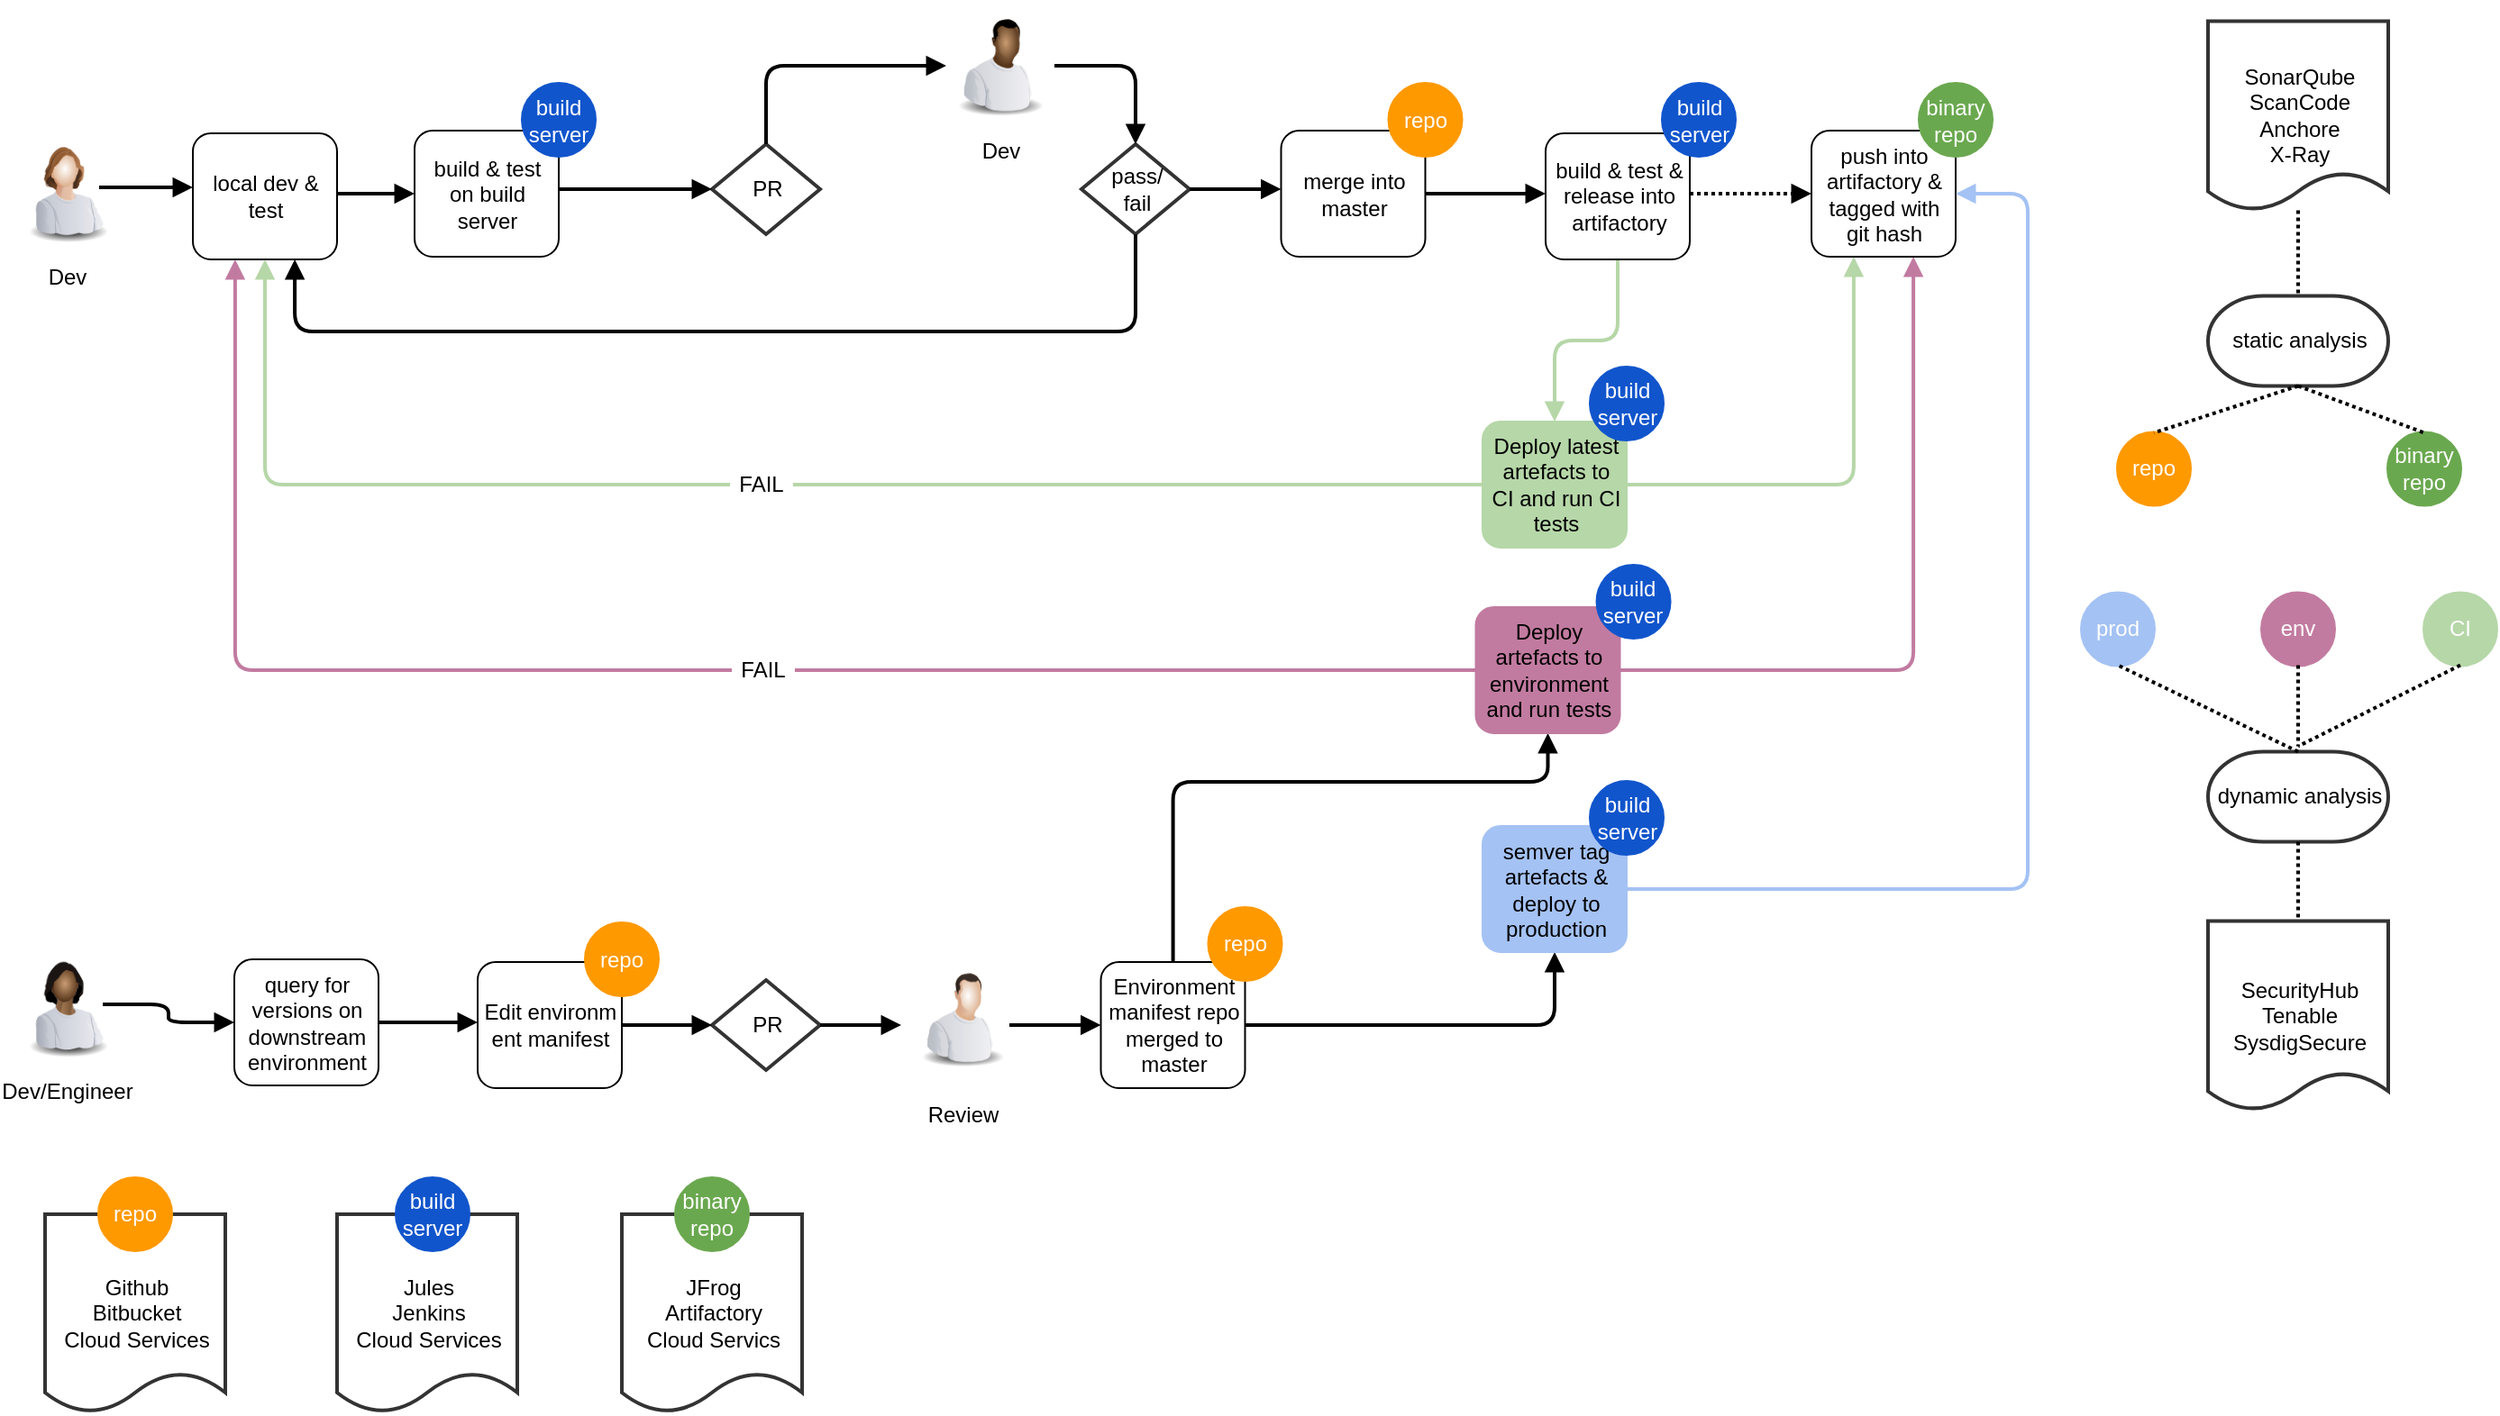 <mxfile version="20.8.23" type="github"><diagram id="XXB_yrsVPrWTaqCzHYOn" name="Page-1"><mxGraphModel dx="1141" dy="627" grid="1" gridSize="10" guides="1" tooltips="1" connect="1" arrows="1" fold="1" page="1" pageScale="1" pageWidth="827" pageHeight="1169" background="#FFFFFF" math="0" shadow="0"><root><mxCell id="0"/><mxCell id="2" value="Layer 0" parent="0"/><mxCell id="3" value="&lt;div style=&quot;width: 93.0px;height:auto;word-break: break-word;&quot;&gt;&lt;div align=&quot;center&quot;&gt;Jules&lt;/div&gt;&lt;div align=&quot;center&quot;&gt;&lt;span style=&quot;font-family:Arial;text-decoration:none;font-size:12px; line-height: 0;&quot;&gt;&lt;span style=&quot;text-decoration:none; line-height: normal;&quot;&gt;Jenkins&lt;/span&gt;&lt;/span&gt;&lt;/div&gt;&lt;div align=&quot;center&quot;&gt;&lt;span style=&quot;font-family:Arial;text-decoration:none;font-size:12px; line-height: 0;&quot;&gt;&lt;span style=&quot;text-decoration:none; line-height: normal;&quot;&gt;Cloud Services&lt;/span&gt;&lt;/span&gt;&lt;/div&gt;&lt;/div&gt;" style="shape=document;size=0.2;shadow=0;strokeWidth=2;fillColor=#FFFFFF;strokeColor=#333333;opacity=100.0;html=1;nl2Br=0;verticalAlign=middle;align=center;spacingLeft=2.0;spacingRight=0;whiteSpace=wrap;gliffyId=463;" parent="2" vertex="1"><mxGeometry x="192" y="680" width="100" height="110" as="geometry"/></mxCell><mxCell id="4" value="&lt;div style=&quot;width: 93.0px;height:auto;word-break: break-word;&quot;&gt;&lt;div align=&quot;center&quot;&gt;&lt;span style=&quot;font-family:Arial;text-decoration:none;font-size:12px; line-height: 0;&quot;&gt;&lt;span style=&quot;text-decoration:none; line-height: normal;&quot;&gt;JFrog&lt;/span&gt;&lt;/span&gt;&lt;/div&gt;&lt;div align=&quot;center&quot;&gt;&lt;font face=&quot;Arial&quot;&gt;Artifactory&lt;/font&gt;&lt;/div&gt;&lt;div align=&quot;center&quot;&gt;&lt;span style=&quot;font-family:Arial;text-decoration:none;font-size:12px; line-height: 0;&quot;&gt;&lt;span style=&quot;text-decoration:none; line-height: normal;&quot;&gt;Cloud Servics&lt;/span&gt;&lt;/span&gt;&lt;/div&gt;&lt;/div&gt;" style="shape=document;size=0.2;shadow=0;strokeWidth=2;fillColor=#FFFFFF;strokeColor=#333333;opacity=100.0;html=1;nl2Br=0;verticalAlign=middle;align=center;spacingLeft=2.0;spacingRight=0;whiteSpace=wrap;gliffyId=465;" parent="2" vertex="1"><mxGeometry x="350" y="680" width="100" height="110" as="geometry"/></mxCell><mxCell id="5" value="&lt;div style=&quot;width: 93.0px;height:auto;word-break: break-word;&quot;&gt;&lt;div align=&quot;center&quot;&gt;&lt;span style=&quot;font-family:Arial;text-decoration:none;font-size:12px; line-height: 0;&quot;&gt;&lt;span style=&quot;text-decoration:none; line-height: normal;&quot;&gt;Github&lt;/span&gt;&lt;/span&gt;&lt;/div&gt;&lt;div align=&quot;center&quot;&gt;&lt;span style=&quot;font-family:Arial;text-decoration:none;font-size:12px; line-height: 0;&quot;&gt;&lt;span style=&quot;text-decoration:none; line-height: normal;&quot;&gt;Bitbucket&lt;/span&gt;&lt;/span&gt;&lt;/div&gt;&lt;div align=&quot;center&quot;&gt;&lt;span style=&quot;font-family:Arial;text-decoration:none;font-size:12px; line-height: 0;&quot;&gt;&lt;span style=&quot;text-decoration:none; line-height: normal;&quot;&gt;Cloud Services&lt;/span&gt;&lt;/span&gt;&lt;/div&gt;&lt;/div&gt;" style="shape=document;size=0.2;shadow=0;strokeWidth=2;fillColor=#FFFFFF;strokeColor=#333333;opacity=100.0;html=1;nl2Br=0;verticalAlign=middle;align=center;spacingLeft=2.0;spacingRight=0;whiteSpace=wrap;gliffyId=461;" parent="2" vertex="1"><mxGeometry x="30" y="680" width="100" height="110" as="geometry"/></mxCell><mxCell id="6" value="&lt;div style='width: 74.333px;height:auto;word-break: break-word;'&gt;&lt;div align=&quot;center&quot;&gt;&lt;span style=&quot;font-family:Arial;text-decoration:none;font-size:12px; line-height: 0;&quot;&gt;&lt;span style=&quot;text-decoration:none; line-height: normal;&quot;&gt;local dev &amp;amp; test&lt;br /&gt;&lt;/span&gt;&lt;/span&gt;&lt;/div&gt;&lt;/div&gt;" style="shape=mxgraph.bpmn.task;rectStyle=rounded;size=10;taskMarker=abstract;points=[[0.25,0,0],[0.5,0,0],[0.75,0,0],[1,0.25,0],[1,0.5,0],[1,0.75,0],[0.75,1,0],[0.5,1,0],[0.25,1,0],[0,0.75,0],[0,0.5,0],[0,0.25,0]];shadow=0;strokeWidth=1;fillColor=#FFFFFF;strokeColor=#000000;opacity=100.0;html=1;nl2Br=0;verticalAlign=middle;align=center;spacingLeft=1.333;spacingRight=0;whiteSpace=wrap;gliffyId=54;" parent="2" vertex="1"><mxGeometry x="112" y="80" width="80" height="70" as="geometry"/></mxCell><mxCell id="7" value="&lt;div style='width: 53.0px;height:auto;word-break: break-word;'&gt;&lt;div align=&quot;center&quot;&gt;&lt;span style=&quot;font-family:Arial;text-decoration:none;font-size:12px; line-height: 0;&quot;&gt;&lt;span style=&quot;text-decoration:none; line-height: normal;&quot;&gt;PR&lt;br /&gt;&lt;/span&gt;&lt;/span&gt;&lt;/div&gt;&lt;/div&gt;" style="shape=rhombus;perimeter=rhombusPerimeter;shadow=0;strokeWidth=2;fillColor=#FFFFFF;strokeColor=#333333;opacity=100.0;html=1;nl2Br=0;verticalAlign=middle;align=center;spacingLeft=8.0;spacingRight=6;whiteSpace=wrap;gliffyId=60;" parent="2" vertex="1"><mxGeometry x="400" y="86" width="60" height="50" as="geometry"/></mxCell><mxCell id="8" value="&lt;div style='width: 53.0px;height:auto;word-break: break-word;'&gt;&lt;div align=&quot;center&quot;&gt;&lt;span style=&quot;font-family:Arial;font-size:12px; line-height: normal;&quot;&gt;pass/&lt;/span&gt;&lt;/div&gt;&lt;div align=&quot;center&quot;&gt;&lt;span style=&quot;font-family:Arial;font-size:12px; line-height: normal;&quot;&gt;fail&lt;/span&gt;&lt;/div&gt;&lt;/div&gt;" style="shape=rhombus;perimeter=rhombusPerimeter;shadow=0;strokeWidth=2;fillColor=#FFFFFF;strokeColor=#333333;opacity=100.0;html=1;nl2Br=0;verticalAlign=middle;align=center;spacingLeft=8.0;spacingRight=6;whiteSpace=wrap;gliffyId=133;" parent="2" vertex="1"><mxGeometry x="605" y="86" width="60" height="50" as="geometry"/></mxCell><mxCell id="9" style="shape=filledEdge;strokeWidth=2;strokeColor=#b6d7a8;fillColor=none;startArrow=none;startFill=0;startSize=6;endArrow=block;endFill=1;endSize=6;rounded=1;gliffyId=153;edgeStyle=orthogonalEdgeStyle;" parent="2" source="64" target="57" edge="1"><mxGeometry width="143" height="339" relative="1" as="geometry"><Array as="points"><mxPoint x="907.5" y="275"/><mxPoint x="1033.431" y="275"/><mxPoint x="1033.431" y="148.5"/></Array></mxGeometry></mxCell><mxCell id="10" style="shape=filledEdge;strokeWidth=2;strokeColor=#000000;fillColor=none;startArrow=none;startFill=0;startSize=6;endArrow=block;endFill=1;endSize=6;rounded=1;dashed=1;fixDash=1;dashPattern=2.0 2.0;gliffyId=154;edgeStyle=orthogonalEdgeStyle;" parent="2" source="82" target="57" edge="1"><mxGeometry width="96" height="6" relative="1" as="geometry"><Array as="points"><mxPoint x="942.483" y="113.5"/><mxPoint x="964.989" y="113.5"/><mxPoint x="987.494" y="113.5"/><mxPoint x="1010" y="113.5"/></Array></mxGeometry></mxCell><mxCell id="11" style="shape=filledEdge;strokeWidth=2;strokeColor=#000000;fillColor=none;startArrow=none;startFill=0;startSize=6;endArrow=block;endFill=1;endSize=6;rounded=1;gliffyId=164;edgeStyle=orthogonalEdgeStyle;" parent="2" source="7" edge="1"><mxGeometry width="237" height="16" relative="1" as="geometry"><Array as="points"><mxPoint x="430" y="86"/><mxPoint x="430" y="42.5"/><mxPoint x="530" y="42.5"/></Array><mxPoint x="530" y="42.5" as="targetPoint"/></mxGeometry></mxCell><mxCell id="12" style="shape=filledEdge;strokeWidth=2;strokeColor=#000000;fillColor=none;startArrow=none;startFill=0;startSize=6;endArrow=block;endFill=1;endSize=6;rounded=1;gliffyId=167;edgeStyle=orthogonalEdgeStyle;" parent="2" source="8" target="6" edge="1"><mxGeometry width="525" height="26" relative="1" as="geometry"><Array as="points"><mxPoint x="635" y="136"/><mxPoint x="635" y="190"/><mxPoint x="168.569" y="190"/><mxPoint x="168.569" y="150"/></Array></mxGeometry></mxCell><mxCell id="13" style="shape=filledEdge;strokeWidth=2;strokeColor=#000000;fillColor=none;startArrow=block;startFill=1;startSize=6;endArrow=none;endFill=0;endSize=6;rounded=1;gliffyId=168;edgeStyle=orthogonalEdgeStyle;" parent="2" source="8" edge="1"><mxGeometry width="21" height="108" relative="1" as="geometry"><Array as="points"><mxPoint x="635" y="86"/><mxPoint x="635" y="42.5"/><mxPoint x="590" y="42.5"/></Array><mxPoint x="590" y="42.5" as="targetPoint"/></mxGeometry></mxCell><mxCell id="14" style="shape=filledEdge;strokeWidth=2;strokeColor=#000000;fillColor=none;startArrow=none;startFill=0;startSize=6;endArrow=block;endFill=1;endSize=6;rounded=1;gliffyId=191;edgeStyle=orthogonalEdgeStyle;" parent="2" source="6" target="51" edge="1"><mxGeometry width="34" height="6" relative="1" as="geometry"><Array as="points"><mxPoint x="191.974" y="113.5"/><mxPoint x="206.316" y="113.5"/><mxPoint x="220.658" y="113.5"/><mxPoint x="235" y="113.5"/></Array></mxGeometry></mxCell><mxCell id="15" style="shape=filledEdge;strokeWidth=2;strokeColor=#000000;fillColor=none;startArrow=none;startFill=0;startSize=6;endArrow=block;endFill=1;endSize=6;rounded=1;gliffyId=192;edgeStyle=orthogonalEdgeStyle;" parent="2" source="51" target="7" edge="1"><mxGeometry width="30" height="1" relative="1" as="geometry"><Array as="points"><mxPoint x="314.963" y="111"/><mxPoint x="343.309" y="111"/><mxPoint x="371.654" y="111"/><mxPoint x="400" y="111"/></Array></mxGeometry></mxCell><mxCell id="16" style="shape=filledEdge;strokeWidth=2;strokeColor=#000000;fillColor=none;startArrow=none;startFill=0;startSize=6;endArrow=block;endFill=1;endSize=6;rounded=1;gliffyId=193;edgeStyle=orthogonalEdgeStyle;" parent="2" source="54" target="82" edge="1"><mxGeometry width="68" height="1" relative="1" as="geometry"><Array as="points"><mxPoint x="795.75" y="113.5"/><mxPoint x="818.006" y="113.5"/><mxPoint x="840.261" y="113.5"/><mxPoint x="862.517" y="113.5"/></Array></mxGeometry></mxCell><mxCell id="17" style="shape=filledEdge;strokeWidth=2;strokeColor=#b6d7a8;fillColor=none;startArrow=none;startFill=0;startSize=6;endArrow=block;endFill=1;endSize=6;rounded=1;gliffyId=195;edgeStyle=orthogonalEdgeStyle;" parent="2" source="82" target="64" edge="1"><mxGeometry width="39" height="96" relative="1" as="geometry"><Array as="points"><mxPoint x="902.5" y="150"/><mxPoint x="902.5" y="195"/><mxPoint x="867.5" y="195"/><mxPoint x="867.5" y="240"/></Array></mxGeometry></mxCell><mxCell id="18" style="shape=filledEdge;strokeWidth=2;strokeColor=#b6d7a8;fillColor=none;startArrow=none;startFill=0;startSize=6;endArrow=block;endFill=1;endSize=6;rounded=1;html=1;nl2Br=0;gliffyId=196;edgeStyle=orthogonalEdgeStyle;" parent="2" source="64" target="6" edge="1"><mxGeometry width="695" height="190" relative="1" as="geometry"><Array as="points"><mxPoint x="827.5" y="275"/><mxPoint x="152" y="275"/><mxPoint x="152" y="150"/></Array></mxGeometry></mxCell><mxCell id="19" value="&lt;div style='width: 35.688px;height:auto;word-break: break-word;'&gt;&lt;div align=&quot;center&quot;&gt;&lt;span style=&quot;font-family:Arial;font-size:12px; line-height: normal;&quot;&gt;FAIL&lt;/span&gt;&lt;/div&gt;&lt;/div&gt;" style="text;html=1;nl2Br=0;labelBackgroundColor=#FFFFFF;html=1;nl2Br=0;verticalAlign=middle;align=center;spacingLeft=0.0;spacingRight=0;gliffyId=197;" parent="18" vertex="1"><mxGeometry relative="1" as="geometry"><mxPoint as="offset"/></mxGeometry></mxCell><mxCell id="20" style="shape=filledEdge;strokeWidth=2;strokeColor=#c27ba0;fillColor=none;startArrow=none;startFill=0;startSize=6;endArrow=block;endFill=1;endSize=6;rounded=1;html=1;nl2Br=0;gliffyId=202;edgeStyle=orthogonalEdgeStyle;" parent="2" source="67" target="6" edge="1"><mxGeometry width="580" height="495" relative="1" as="geometry"><Array as="points"><mxPoint x="823.75" y="378"/><mxPoint x="135.431" y="378"/><mxPoint x="135.431" y="150"/></Array></mxGeometry></mxCell><mxCell id="21" value="&lt;div style='width: 35.688px;height:auto;word-break: break-word;'&gt;&lt;div align=&quot;center&quot;&gt;&lt;span style=&quot;font-family:Arial;font-size:12px; line-height: 0;&quot;&gt;&lt;span style=&quot; line-height: normal;&quot;&gt;FAIL&lt;/span&gt;&lt;/span&gt;&lt;/div&gt;&lt;/div&gt;" style="text;html=1;nl2Br=0;labelBackgroundColor=#FFFFFF;html=1;nl2Br=0;verticalAlign=middle;align=center;spacingLeft=0.0;spacingRight=0;gliffyId=435;" parent="20" vertex="1"><mxGeometry x="-0.136" relative="1" as="geometry"><mxPoint as="offset"/></mxGeometry></mxCell><mxCell id="22" style="shape=filledEdge;strokeWidth=2;strokeColor=#c27ba0;fillColor=none;startArrow=none;startFill=0;startSize=6;endArrow=block;endFill=1;endSize=6;rounded=1;gliffyId=186;edgeStyle=orthogonalEdgeStyle;" parent="2" source="67" target="57" edge="1"><mxGeometry width="169" height="673" relative="1" as="geometry"><Array as="points"><mxPoint x="903.75" y="378"/><mxPoint x="1066.569" y="378"/><mxPoint x="1066.569" y="148.5"/></Array></mxGeometry></mxCell><mxCell id="23" style="shape=filledEdge;strokeWidth=2;strokeColor=#000000;fillColor=none;startArrow=none;startFill=0;startSize=6;endArrow=block;endFill=1;endSize=6;rounded=1;gliffyId=274;edgeStyle=orthogonalEdgeStyle;" parent="2" source="37" target="67" edge="1"><mxGeometry width="123" height="117" relative="1" as="geometry"><Array as="points"><mxPoint x="655.75" y="540"/><mxPoint x="655.75" y="440"/><mxPoint x="863.75" y="440"/><mxPoint x="863.75" y="413"/></Array></mxGeometry></mxCell><mxCell id="24" style="shape=filledEdge;strokeWidth=2;strokeColor=#000000;fillColor=none;startArrow=none;startFill=0;startSize=6;endArrow=block;endFill=1;endSize=6;rounded=1;gliffyId=336;edgeStyle=orthogonalEdgeStyle;" parent="2" target="6" edge="1"><mxGeometry width="38" height="13" relative="1" as="geometry"><Array as="points"><mxPoint x="60" y="110"/><mxPoint x="77.413" y="110"/><mxPoint x="94.827" y="110"/><mxPoint x="112.24" y="110"/></Array><mxPoint x="60" y="110" as="sourcePoint"/></mxGeometry></mxCell><mxCell id="25" style="shape=filledEdge;strokeWidth=2;strokeColor=#000000;fillColor=none;startArrow=none;startFill=0;startSize=6;endArrow=block;endFill=1;endSize=6;rounded=1;gliffyId=358;edgeStyle=orthogonalEdgeStyle;" parent="2" source="8" target="54" edge="1"><mxGeometry width="68" height="1" relative="1" as="geometry"><Array as="points"><mxPoint x="665" y="111"/><mxPoint x="681.937" y="111"/><mxPoint x="698.874" y="111"/><mxPoint x="715.812" y="111"/></Array></mxGeometry></mxCell><mxCell id="26" value="&lt;div style='width: 35.222px;height:auto;word-break: break-word;'&gt;&lt;div align=&quot;center&quot;&gt;&lt;span style=&quot;font-family:Arial;color:#ffffff;text-decoration:none;font-size:12px; line-height: 0;&quot;&gt;&lt;span style=&quot;text-decoration:none; line-height: normal;&quot;&gt;prod&lt;/span&gt;&lt;/span&gt;&lt;/div&gt;&lt;/div&gt;" style="shape=ellipse;perimeter=ellipsePerimeter;shadow=0;strokeWidth=2;fillColor=#a4c2f4;strokeColor=#a4c2f4;opacity=100.0;html=1;nl2Br=0;verticalAlign=middle;align=center;spacingLeft=0.889;spacingRight=0;whiteSpace=wrap;gliffyId=363;" parent="2" vertex="1"><mxGeometry x="1160" y="335.25" width="40" height="40" as="geometry"/></mxCell><mxCell id="27" value="&lt;div style='width: 35.222px;height:auto;word-break: break-word;'&gt;&lt;div align=&quot;center&quot;&gt;&lt;span style=&quot;font-family:Arial;color:#ffffff;text-decoration:none;font-size:12px; line-height: 0;&quot;&gt;&lt;span style=&quot;text-decoration:none; line-height: normal;&quot;&gt;env&lt;/span&gt;&lt;/span&gt;&lt;/div&gt;&lt;/div&gt;" style="shape=ellipse;perimeter=ellipsePerimeter;shadow=0;strokeWidth=2;fillColor=#c27ba0;strokeColor=#c27ba0;opacity=100.0;html=1;nl2Br=0;verticalAlign=middle;align=center;spacingLeft=0.889;spacingRight=0;whiteSpace=wrap;gliffyId=384;" parent="2" vertex="1"><mxGeometry x="1260" y="335.25" width="40" height="40" as="geometry"/></mxCell><mxCell id="28" value="&lt;div style='width: 35.222px;height:auto;word-break: break-word;'&gt;&lt;div align=&quot;center&quot;&gt;&lt;span style=&quot;font-family:Arial;color:#ffffff;text-decoration:none;font-size:12px; line-height: 0;&quot;&gt;&lt;span style=&quot;text-decoration:none; line-height: normal;&quot;&gt;build&lt;/span&gt;&lt;/span&gt;&lt;/div&gt; &lt;div align=&quot;center&quot;&gt;&lt;span style=&quot;font-family:Arial;color:#ffffff;text-decoration:none;font-size:12px; line-height: 0;&quot;&gt;&lt;span style=&quot;text-decoration:none; line-height: normal;&quot;&gt;server&lt;/span&gt;&lt;/span&gt;&lt;/div&gt;&lt;/div&gt;" style="shape=ellipse;perimeter=ellipsePerimeter;shadow=0;strokeWidth=2;fillColor=#1155cc;strokeColor=#1155cc;opacity=100.0;html=1;nl2Br=0;verticalAlign=middle;align=center;spacingLeft=0.889;spacingRight=0;whiteSpace=wrap;gliffyId=458;" parent="2" vertex="1"><mxGeometry x="225" y="660" width="40" height="40" as="geometry"/></mxCell><mxCell id="29" value="&lt;div style='width: 35.222px;height:auto;word-break: break-word;'&gt;&lt;div align=&quot;center&quot;&gt;&lt;span style=&quot;font-family:Arial;color:rgb(255, 255, 255);font-size:12px; line-height: normal;&quot;&gt;repo&lt;span style=&quot;text-decoration:none; line-height: normal;&quot;&gt;&lt;br /&gt;&lt;/span&gt;&lt;/span&gt;&lt;/div&gt;&lt;/div&gt;" style="shape=ellipse;perimeter=ellipsePerimeter;shadow=0;strokeWidth=2;fillColor=#ff9900;strokeColor=#ff9900;opacity=100.0;html=1;nl2Br=0;verticalAlign=middle;align=center;spacingLeft=0.889;spacingRight=0;whiteSpace=wrap;gliffyId=402;" parent="2" vertex="1"><mxGeometry x="1180" y="246.25" width="40" height="40" as="geometry"/></mxCell><mxCell id="30" value="&lt;div style='width: 35.222px;height:auto;word-break: break-word;'&gt;&lt;div align=&quot;center&quot;&gt;&lt;span style=&quot;font-family:Arial;color:rgb(255, 255, 255);font-size:12px; line-height: normal;&quot;&gt;repo&lt;span style=&quot;text-decoration:none; line-height: normal;&quot;&gt;&lt;br /&gt;&lt;/span&gt;&lt;/span&gt;&lt;/div&gt;&lt;/div&gt;" style="shape=ellipse;perimeter=ellipsePerimeter;shadow=0;strokeWidth=2;fillColor=#ff9900;strokeColor=#ff9900;opacity=100.0;html=1;nl2Br=0;verticalAlign=middle;align=center;spacingLeft=0.889;spacingRight=0;whiteSpace=wrap;gliffyId=454;" parent="2" vertex="1"><mxGeometry x="60" y="660" width="40" height="40" as="geometry"/></mxCell><mxCell id="31" value="&lt;div style='width: 35.222px;height:auto;word-break: break-word;'&gt;&lt;div align=&quot;center&quot;&gt;&lt;span style=&quot;font-family:Arial;color:#ffffff;font-size:12px; line-height: 0;&quot;&gt;&lt;span style=&quot;text-decoration:none; line-height: normal;&quot;&gt;binary&lt;/span&gt;&lt;/span&gt;&lt;/div&gt;&lt;div align=&quot;center&quot;&gt;&lt;span style=&quot;font-family:Arial;color:#ffffff;font-size:12px; line-height: 0;&quot;&gt;&lt;span style=&quot;text-decoration:none; line-height: normal;&quot;&gt;repo&lt;/span&gt;&lt;/span&gt;&lt;/div&gt;&lt;/div&gt;" style="shape=ellipse;perimeter=ellipsePerimeter;shadow=0;strokeWidth=2;fillColor=#6aa84f;strokeColor=#6aa84f;opacity=100.0;html=1;nl2Br=0;verticalAlign=middle;align=center;spacingLeft=0.889;spacingRight=0;whiteSpace=wrap;gliffyId=367;" parent="2" vertex="1"><mxGeometry x="1330" y="246.25" width="40" height="40" as="geometry"/></mxCell><mxCell id="32" value="&lt;div style='width: 35.222px;height:auto;word-break: break-word;'&gt;&lt;div align=&quot;center&quot;&gt;&lt;span style=&quot;font-family:Arial;color:#ffffff;font-size:12px; line-height: 0;&quot;&gt;&lt;span style=&quot;text-decoration:none; line-height: normal;&quot;&gt;binary&lt;/span&gt;&lt;/span&gt;&lt;/div&gt;&lt;div align=&quot;center&quot;&gt;&lt;span style=&quot;font-family:Arial;color:#ffffff;font-size:12px; line-height: 0;&quot;&gt;&lt;span style=&quot;text-decoration:none; line-height: normal;&quot;&gt;repo&lt;/span&gt;&lt;/span&gt;&lt;/div&gt;&lt;/div&gt;" style="shape=ellipse;perimeter=ellipsePerimeter;shadow=0;strokeWidth=2;fillColor=#6aa84f;strokeColor=#6aa84f;opacity=100.0;html=1;nl2Br=0;verticalAlign=middle;align=center;spacingLeft=0.889;spacingRight=0;whiteSpace=wrap;gliffyId=456;" parent="2" vertex="1"><mxGeometry x="380" y="660" width="40" height="40" as="geometry"/></mxCell><mxCell id="33" value="&lt;div style='width: 35.222px;height:auto;word-break: break-word;'&gt;&lt;div align=&quot;center&quot;&gt;&lt;span style=&quot;font-family:Arial;color:#ffffff;font-size:12px; line-height: 0;&quot;&gt;&lt;span style=&quot;text-decoration:none; line-height: normal;&quot;&gt;CI&lt;/span&gt;&lt;/span&gt;&lt;/div&gt;&lt;/div&gt;" style="shape=ellipse;perimeter=ellipsePerimeter;shadow=0;strokeWidth=2;fillColor=#b6d7a8;strokeColor=#b6d7a8;opacity=100.0;html=1;nl2Br=0;verticalAlign=middle;align=center;spacingLeft=0.889;spacingRight=0;whiteSpace=wrap;gliffyId=398;" parent="2" vertex="1"><mxGeometry x="1350" y="335.25" width="40" height="40" as="geometry"/></mxCell><mxCell id="50" style="group;gliffyId=408;" parent="2" vertex="1"><mxGeometry x="235" y="52.5" width="100" height="96" as="geometry"/></mxCell><mxCell id="51" value="&lt;div style='width: 74.333px;height:auto;word-break: break-word;'&gt;&lt;div align=&quot;center&quot;&gt;&lt;span style=&quot;font-family:Arial;text-decoration:none;font-size:12px; line-height: 0;&quot;&gt;&lt;span style=&quot;text-decoration:none; line-height: normal;&quot;&gt;build &amp;amp; test on build server&lt;br /&gt;&lt;/span&gt;&lt;/span&gt;&lt;/div&gt;&lt;/div&gt;" style="shape=mxgraph.bpmn.task;rectStyle=rounded;size=10;taskMarker=abstract;points=[[0.25,0,0],[0.5,0,0],[0.75,0,0],[1,0.25,0],[1,0.5,0],[1,0.75,0],[0.75,1,0],[0.5,1,0],[0.25,1,0],[0,0.75,0],[0,0.5,0],[0,0.25,0]];shadow=0;strokeWidth=1;fillColor=#FFFFFF;strokeColor=#000000;opacity=100.0;html=1;nl2Br=0;verticalAlign=middle;align=center;spacingLeft=1.333;spacingRight=0;whiteSpace=wrap;gliffyId=126;" parent="50" vertex="1"><mxGeometry y="26" width="80" height="70" as="geometry"/></mxCell><mxCell id="52" value="&lt;div style='width: 35.222px;height:auto;word-break: break-word;'&gt;&lt;div align=&quot;center&quot;&gt;&lt;span style=&quot;font-family:Arial;color:#ffffff;text-decoration:none;font-size:12px; line-height: 0;&quot;&gt;&lt;span style=&quot;text-decoration:none; line-height: normal;&quot;&gt;build&lt;/span&gt;&lt;/span&gt;&lt;/div&gt; &lt;div align=&quot;center&quot;&gt;&lt;span style=&quot;font-family:Arial;color:#ffffff;text-decoration:none;font-size:12px; line-height: 0;&quot;&gt;&lt;span style=&quot;text-decoration:none; line-height: normal;&quot;&gt;server&lt;/span&gt;&lt;/span&gt;&lt;/div&gt;&lt;/div&gt;" style="shape=ellipse;perimeter=ellipsePerimeter;shadow=0;strokeWidth=2;fillColor=#1155cc;strokeColor=#1155cc;opacity=100.0;html=1;nl2Br=0;verticalAlign=middle;align=center;spacingLeft=0.889;spacingRight=0;whiteSpace=wrap;gliffyId=382;" parent="50" vertex="1"><mxGeometry x="60" width="40" height="40" as="geometry"/></mxCell><mxCell id="53" style="group;gliffyId=409;" parent="2" vertex="1"><mxGeometry x="715.75" y="52.5" width="100" height="96" as="geometry"/></mxCell><mxCell id="54" value="&lt;div style='width: 74.333px;height:auto;word-break: break-word;'&gt;&lt;div align=&quot;center&quot;&gt;&lt;span style=&quot;font-family:Arial;text-decoration:none;font-size:12px; line-height: 0;&quot;&gt;&lt;span style=&quot;text-decoration:none; line-height: normal;&quot;&gt;merge into master&lt;br /&gt;&lt;/span&gt;&lt;/span&gt;&lt;/div&gt;&lt;/div&gt;" style="shape=mxgraph.bpmn.task;rectStyle=rounded;size=10;taskMarker=abstract;points=[[0.25,0,0],[0.5,0,0],[0.75,0,0],[1,0.25,0],[1,0.5,0],[1,0.75,0],[0.75,1,0],[0.5,1,0],[0.25,1,0],[0,0.75,0],[0,0.5,0],[0,0.25,0]];shadow=0;strokeWidth=1;fillColor=#FFFFFF;strokeColor=#000000;opacity=100.0;html=1;nl2Br=0;verticalAlign=middle;align=center;spacingLeft=1.333;spacingRight=0;whiteSpace=wrap;gliffyId=66;" parent="53" vertex="1"><mxGeometry y="26" width="80" height="70" as="geometry"/></mxCell><mxCell id="55" value="&lt;div style='width: 35.222px;height:auto;word-break: break-word;'&gt;&lt;div align=&quot;center&quot;&gt;&lt;span style=&quot;font-family:Arial;color:rgb(255, 255, 255);font-size:12px; line-height: normal;&quot;&gt;repo&lt;span style=&quot;text-decoration:none; line-height: normal;&quot;&gt;&lt;br /&gt;&lt;/span&gt;&lt;/span&gt;&lt;/div&gt;&lt;/div&gt;" style="shape=ellipse;perimeter=ellipsePerimeter;shadow=0;strokeWidth=2;fillColor=#ff9900;strokeColor=#ff9900;opacity=100.0;html=1;nl2Br=0;verticalAlign=middle;align=center;spacingLeft=0.889;spacingRight=0;whiteSpace=wrap;gliffyId=365;" parent="53" vertex="1"><mxGeometry x="60" width="40" height="40" as="geometry"/></mxCell><mxCell id="56" style="group;gliffyId=411;" parent="2" vertex="1"><mxGeometry x="1010" y="52.5" width="100" height="96" as="geometry"/></mxCell><mxCell id="57" value="&lt;div style='width: 74.333px;height:auto;word-break: break-word;'&gt;&lt;div align=&quot;center&quot;&gt;&lt;span style=&quot;font-family:Arial;text-decoration:none;font-size:12px; line-height: 0;&quot;&gt;&lt;span style=&quot;text-decoration:none; line-height: normal;&quot;&gt;push into artifactory &amp;amp; tagged with git hash&lt;br /&gt;&lt;/span&gt;&lt;/span&gt;&lt;/div&gt;&lt;/div&gt;" style="shape=mxgraph.bpmn.task;rectStyle=rounded;size=10;taskMarker=abstract;points=[[0.25,0,0],[0.5,0,0],[0.75,0,0],[1,0.25,0],[1,0.5,0],[1,0.75,0],[0.75,1,0],[0.5,1,0],[0.25,1,0],[0,0.75,0],[0,0.5,0],[0,0.25,0]];shadow=0;strokeWidth=1;fillColor=#FFFFFF;strokeColor=#000000;opacity=100.0;html=1;nl2Br=0;verticalAlign=middle;align=center;spacingLeft=1.333;spacingRight=0;whiteSpace=wrap;gliffyId=78;" parent="56" vertex="1"><mxGeometry y="26" width="80" height="70" as="geometry"/></mxCell><mxCell id="58" value="&lt;div style='width: 35.222px;height:auto;word-break: break-word;'&gt;&lt;div align=&quot;center&quot;&gt;&lt;span style=&quot;font-family:Arial;color:#ffffff;font-size:12px; line-height: 0;&quot;&gt;&lt;span style=&quot;text-decoration:none; line-height: normal;&quot;&gt;binary&lt;/span&gt;&lt;/span&gt;&lt;/div&gt;&lt;div align=&quot;center&quot;&gt;&lt;span style=&quot;font-family:Arial;color:#ffffff;font-size:12px; line-height: 0;&quot;&gt;&lt;span style=&quot;text-decoration:none; line-height: normal;&quot;&gt;repo&lt;/span&gt;&lt;/span&gt;&lt;/div&gt;&lt;/div&gt;" style="shape=ellipse;perimeter=ellipsePerimeter;shadow=0;strokeWidth=2;fillColor=#6aa84f;strokeColor=#6aa84f;opacity=100.0;html=1;nl2Br=0;verticalAlign=middle;align=center;spacingLeft=0.889;spacingRight=0;whiteSpace=wrap;gliffyId=396;" parent="56" vertex="1"><mxGeometry x="60" width="40" height="40" as="geometry"/></mxCell><mxCell id="59" value="&lt;div style='width: 93.0px;height:auto;word-break: break-word;'&gt;&lt;div align=&quot;center&quot;&gt;&lt;span style=&quot;font-family:Arial;text-decoration:none;font-size:12px; line-height: 0;&quot;&gt;&lt;span style=&quot;text-decoration:none; line-height: normal;&quot;&gt;static analysis&lt;/span&gt;&lt;/span&gt;&lt;/div&gt;&lt;/div&gt;" style="shape=mxgraph.flowchart.terminator;shadow=0;strokeWidth=2;fillColor=#FFFFFF;strokeColor=#333333;opacity=100.0;html=1;nl2Br=0;verticalAlign=middle;align=center;spacingLeft=2.0;spacingRight=0;whiteSpace=wrap;gliffyId=414;" parent="2" vertex="1"><mxGeometry x="1230" y="170.25" width="100" height="50" as="geometry"/></mxCell><mxCell id="60" value="&lt;div style='width: 93.0px;height:auto;word-break: break-word;'&gt;&lt;div align=&quot;center&quot;&gt;&lt;span style=&quot;font-family:Arial;text-decoration:none;font-size:12px; line-height: 0;&quot;&gt;&lt;span style=&quot;text-decoration:none; line-height: normal;&quot;&gt;dynamic analysis&lt;/span&gt;&lt;/span&gt;&lt;/div&gt;&lt;/div&gt;" style="shape=mxgraph.flowchart.terminator;shadow=0;strokeWidth=2;fillColor=#FFFFFF;strokeColor=#333333;opacity=100.0;html=1;nl2Br=0;verticalAlign=middle;align=center;spacingLeft=2.0;spacingRight=0;whiteSpace=wrap;gliffyId=416;" parent="2" vertex="1"><mxGeometry x="1230" y="423.25" width="100" height="50" as="geometry"/></mxCell><mxCell id="61" value="&lt;div style='width: 93.0px;height:auto;word-break: break-word;'&gt;&lt;div align=&quot;center&quot;&gt;&lt;span style=&quot;font-family:Arial;text-decoration:none;font-size:12px; line-height: 0;&quot;&gt;&lt;span style=&quot;text-decoration:none; line-height: normal;&quot;&gt;SonarQube&lt;/span&gt;&lt;/span&gt;&lt;/div&gt;&lt;div align=&quot;center&quot;&gt;&lt;span style=&quot;font-family:Arial;text-decoration:none;font-size:12px; line-height: 0;&quot;&gt;&lt;span style=&quot;text-decoration:none; line-height: normal;&quot;&gt;ScanCode&lt;/span&gt;&lt;/span&gt;&lt;/div&gt;&lt;div align=&quot;center&quot;&gt;&lt;span style=&quot;font-family:Arial;text-decoration:none;font-size:12px; line-height: 0;&quot;&gt;&lt;span style=&quot;text-decoration:none; line-height: normal;&quot;&gt;Anchore&lt;/span&gt;&lt;/span&gt;&lt;/div&gt;&lt;div align=&quot;center&quot;&gt;&lt;span style=&quot;font-family:Arial;text-decoration:none;font-size:12px; line-height: 0;&quot;&gt;&lt;span style=&quot;text-decoration:none; line-height: normal;&quot;&gt;X-Ray&lt;/span&gt;&lt;/span&gt;&lt;/div&gt;&lt;/div&gt;" style="shape=document;size=0.2;shadow=0;strokeWidth=2;fillColor=#FFFFFF;strokeColor=#333333;opacity=100.0;html=1;nl2Br=0;verticalAlign=middle;align=center;spacingLeft=2.0;spacingRight=0;whiteSpace=wrap;gliffyId=419;" parent="2" vertex="1"><mxGeometry x="1230" y="17.75" width="100" height="105" as="geometry"/></mxCell><mxCell id="62" value="&lt;div style='width: 93.0px;height:auto;word-break: break-word;'&gt;&lt;div align=&quot;center&quot;&gt;&lt;span style=&quot;font-family:Arial;font-size:12px; line-height: normal;&quot;&gt;SecurityHub&lt;span style=&quot;text-decoration:none; line-height: normal;&quot;&gt;&lt;br /&gt;&lt;/span&gt;&lt;/span&gt;&lt;/div&gt;&lt;div align=&quot;center&quot;&gt;&lt;span style=&quot;font-family:Arial;font-size:12px; line-height: normal;&quot;&gt;Tenable&lt;/span&gt;&lt;/div&gt;&lt;div align=&quot;center&quot;&gt;&lt;span style=&quot;font-family:Arial;font-size:12px; line-height: normal;&quot;&gt;SysdigSecure&lt;/span&gt;&lt;/div&gt;&lt;/div&gt;" style="shape=document;size=0.2;shadow=0;strokeWidth=2;fillColor=#FFFFFF;strokeColor=#333333;opacity=100.0;html=1;nl2Br=0;verticalAlign=middle;align=center;spacingLeft=2.0;spacingRight=0;whiteSpace=wrap;gliffyId=445;" parent="2" vertex="1"><mxGeometry x="1230" y="517.25" width="100" height="105" as="geometry"/></mxCell><mxCell id="63" style="group;gliffyId=433;" parent="2" vertex="1"><mxGeometry x="827.5" y="210" width="100" height="100" as="geometry"/></mxCell><mxCell id="64" value="&lt;div style='width: 74.333px;height:auto;word-break: break-word;'&gt;&lt;div align=&quot;center&quot;&gt;&lt;span style=&quot;font-family:Arial;text-decoration:none;font-size:12px; line-height: 0;&quot;&gt;&lt;span style=&quot;text-decoration:none; line-height: normal;&quot;&gt;Deploy latest artefacts to CI and run CI tests&lt;br /&gt;&lt;/span&gt;&lt;/span&gt;&lt;/div&gt;&lt;/div&gt;" style="shape=mxgraph.bpmn.task;rectStyle=rounded;size=10;taskMarker=abstract;points=[[0.25,0,0],[0.5,0,0],[0.75,0,0],[1,0.25,0],[1,0.5,0],[1,0.75,0],[0.75,1,0],[0.5,1,0],[0.25,1,0],[0,0.75,0],[0,0.5,0],[0,0.25,0]];shadow=0;strokeWidth=1;fillColor=#b6d7a8;strokeColor=#b6d7a8;opacity=100.0;html=1;nl2Br=0;verticalAlign=middle;align=center;spacingLeft=1.333;spacingRight=0;whiteSpace=wrap;gliffyId=347;" parent="63" vertex="1"><mxGeometry y="30" width="80" height="70" as="geometry"/></mxCell><mxCell id="65" value="&lt;div style='width: 35.222px;height:auto;word-break: break-word;'&gt;&lt;div align=&quot;center&quot;&gt;&lt;span style=&quot;font-family:Arial;color:#ffffff;text-decoration:none;font-size:12px; line-height: 0;&quot;&gt;&lt;span style=&quot;text-decoration:none; line-height: normal;&quot;&gt;build&lt;/span&gt;&lt;/span&gt;&lt;/div&gt; &lt;div align=&quot;center&quot;&gt;&lt;span style=&quot;font-family:Arial;color:#ffffff;text-decoration:none;font-size:12px; line-height: 0;&quot;&gt;&lt;span style=&quot;text-decoration:none; line-height: normal;&quot;&gt;server&lt;/span&gt;&lt;/span&gt;&lt;/div&gt;&lt;/div&gt;" style="shape=ellipse;perimeter=ellipsePerimeter;shadow=0;strokeWidth=2;fillColor=#1155cc;strokeColor=#1155cc;opacity=100.0;html=1;nl2Br=0;verticalAlign=middle;align=center;spacingLeft=0.889;spacingRight=0;whiteSpace=wrap;gliffyId=388;" parent="63" vertex="1"><mxGeometry x="60" width="40" height="40" as="geometry"/></mxCell><mxCell id="66" style="group;gliffyId=434;" parent="2" vertex="1"><mxGeometry x="823.75" y="320" width="107.526" height="93" as="geometry"/></mxCell><mxCell id="67" value="&lt;div style='width: 74.333px;height:auto;word-break: break-word;'&gt;&lt;div align=&quot;center&quot;&gt;&lt;span style=&quot;font-family:Arial;text-decoration:none;font-size:12px; line-height: 0;&quot;&gt;&lt;span style=&quot;text-decoration:none; line-height: normal;&quot;&gt;Deploy artefacts to environment and run tests&lt;br /&gt;&lt;/span&gt;&lt;/span&gt;&lt;/div&gt;&lt;/div&gt;" style="shape=mxgraph.bpmn.task;rectStyle=rounded;size=10;taskMarker=abstract;points=[[0.25,0,0],[0.5,0,0],[0.75,0,0],[1,0.25,0],[1,0.5,0],[1,0.75,0],[0.75,1,0],[0.5,1,0],[0.25,1,0],[0,0.75,0],[0,0.5,0],[0,0.25,0]];shadow=0;strokeWidth=1;fillColor=#c27ba0;strokeColor=#c27ba0;opacity=100.0;html=1;nl2Br=0;verticalAlign=middle;align=center;spacingLeft=1.333;spacingRight=0;whiteSpace=wrap;gliffyId=350;" parent="66" vertex="1"><mxGeometry y="23" width="80" height="70" as="geometry"/></mxCell><mxCell id="68" value="&lt;div style='width: 35.222px;height:auto;word-break: break-word;'&gt;&lt;div align=&quot;center&quot;&gt;&lt;span style=&quot;font-family:Arial;color:#ffffff;text-decoration:none;font-size:12px; line-height: 0;&quot;&gt;&lt;span style=&quot;text-decoration:none; line-height: normal;&quot;&gt;build&lt;/span&gt;&lt;/span&gt;&lt;/div&gt; &lt;div align=&quot;center&quot;&gt;&lt;span style=&quot;font-family:Arial;color:#ffffff;text-decoration:none;font-size:12px; line-height: 0;&quot;&gt;&lt;span style=&quot;text-decoration:none; line-height: normal;&quot;&gt;server&lt;/span&gt;&lt;/span&gt;&lt;/div&gt;&lt;/div&gt;" style="shape=ellipse;perimeter=ellipsePerimeter;shadow=0;strokeWidth=2;fillColor=#1155cc;strokeColor=#1155cc;opacity=100.0;html=1;nl2Br=0;verticalAlign=middle;align=center;spacingLeft=0.889;spacingRight=0;whiteSpace=wrap;gliffyId=386;" parent="66" vertex="1"><mxGeometry x="67.526" width="40" height="40" as="geometry"/></mxCell><mxCell id="69" style="shape=filledEdge;strokeWidth=2;strokeColor=#a4c2f4;fillColor=none;startArrow=none;startFill=0;startSize=6;endArrow=block;endFill=1;endSize=6;rounded=1;gliffyId=441;edgeStyle=orthogonalEdgeStyle;" parent="2" source="72" target="57" edge="1"><mxGeometry width="322" height="381" relative="1" as="geometry"><Array as="points"><mxPoint x="907.5" y="499.5"/><mxPoint x="1130" y="499.5"/><mxPoint x="1130" y="113.5"/><mxPoint x="1090" y="113.5"/></Array></mxGeometry></mxCell><mxCell id="70" style="shape=filledEdge;strokeWidth=2;strokeColor=#000000;fillColor=none;startArrow=none;startFill=0;startSize=6;endArrow=block;endFill=1;endSize=6;rounded=1;gliffyId=442;edgeStyle=orthogonalEdgeStyle;" parent="2" source="37" target="72" edge="1"><mxGeometry width="174" height="36" relative="1" as="geometry"><Array as="points"><mxPoint x="695.75" y="575"/><mxPoint x="867.5" y="575"/><mxPoint x="867.5" y="534.5"/></Array></mxGeometry></mxCell><mxCell id="71" style="group;gliffyId=444;" parent="2" vertex="1"><mxGeometry x="827.5" y="440" width="100" height="94.5" as="geometry"/></mxCell><mxCell id="72" value="&lt;div style='width: 74.333px;height:auto;word-break: break-word;'&gt;&lt;div align=&quot;center&quot;&gt;&lt;span style=&quot;font-family:Arial;text-decoration:none;font-size:12px; line-height: 0;&quot;&gt;&lt;span style=&quot;text-decoration:none; line-height: normal;&quot;&gt;semver tag artefacts &amp;amp; deploy to production&lt;br /&gt;&lt;/span&gt;&lt;/span&gt;&lt;/div&gt;&lt;/div&gt;" style="shape=mxgraph.bpmn.task;rectStyle=rounded;size=10;taskMarker=abstract;points=[[0.25,0,0],[0.5,0,0],[0.75,0,0],[1,0.25,0],[1,0.5,0],[1,0.75,0],[0.75,1,0],[0.5,1,0],[0.25,1,0],[0,0.75,0],[0,0.5,0],[0,0.25,0]];shadow=0;strokeWidth=1;fillColor=#a4c2f4;strokeColor=#a4c2f4;opacity=100.0;html=1;nl2Br=0;verticalAlign=middle;align=center;spacingLeft=1.333;spacingRight=0;whiteSpace=wrap;gliffyId=439;" parent="71" vertex="1"><mxGeometry y="24.5" width="80" height="70" as="geometry"/></mxCell><mxCell id="73" value="&lt;div style='width: 35.222px;height:auto;word-break: break-word;'&gt;&lt;div align=&quot;center&quot;&gt;&lt;span style=&quot;font-family:Arial;color:#ffffff;text-decoration:none;font-size:12px; line-height: 0;&quot;&gt;&lt;span style=&quot;text-decoration:none; line-height: normal;&quot;&gt;build&lt;/span&gt;&lt;/span&gt;&lt;/div&gt; &lt;div align=&quot;center&quot;&gt;&lt;span style=&quot;font-family:Arial;color:#ffffff;text-decoration:none;font-size:12px; line-height: 0;&quot;&gt;&lt;span style=&quot;text-decoration:none; line-height: normal;&quot;&gt;server&lt;/span&gt;&lt;/span&gt;&lt;/div&gt;&lt;/div&gt;" style="shape=ellipse;perimeter=ellipsePerimeter;shadow=0;strokeWidth=2;fillColor=#1155cc;strokeColor=#1155cc;opacity=100.0;html=1;nl2Br=0;verticalAlign=middle;align=center;spacingLeft=0.889;spacingRight=0;whiteSpace=wrap;gliffyId=437;" parent="71" vertex="1"><mxGeometry x="60" width="40" height="40" as="geometry"/></mxCell><mxCell id="74" style="shape=filledEdge;strokeWidth=2;strokeColor=#000000;fillColor=none;startArrow=none;startFill=0;startSize=6;endArrow=none;endFill=0;endSize=6;rounded=0;dashed=1;fixDash=1;dashPattern=2.0 2.0;gliffyId=447;exitX=0.5;exitY=1.0;exitPerimeter=0;entryX=0.5;entryY=0.0;entryPerimeter=0;" parent="2" source="59" target="29" edge="1"><mxGeometry width="78" height="46" relative="1" as="geometry"><Array as="points"><mxPoint x="1280" y="220.25"/><mxPoint x="1200" y="246.25"/></Array></mxGeometry></mxCell><mxCell id="75" style="shape=filledEdge;strokeWidth=2;strokeColor=#000000;fillColor=none;startArrow=none;startFill=0;startSize=6;endArrow=none;endFill=0;endSize=6;rounded=0;dashed=1;fixDash=1;dashPattern=2.0 2.0;gliffyId=448;exitX=0.5;exitY=1.0;exitPerimeter=0;entryX=0.5;entryY=0.0;entryPerimeter=0;" parent="2" source="59" target="31" edge="1"><mxGeometry width="67" height="23" relative="1" as="geometry"><Array as="points"><mxPoint x="1280" y="220.25"/><mxPoint x="1350" y="246.25"/></Array></mxGeometry></mxCell><mxCell id="76" style="shape=filledEdge;strokeWidth=2;strokeColor=#000000;fillColor=none;startArrow=none;startFill=0;startSize=6;endArrow=none;endFill=0;endSize=6;rounded=0;dashed=1;fixDash=1;dashPattern=2.0 2.0;gliffyId=449;exitX=0.5;exitY=0.0;exitPerimeter=0;entryX=0.5;entryY=1.0;entryPerimeter=0;" parent="2" source="60" target="26" edge="1"><mxGeometry width="94" height="44" relative="1" as="geometry"><Array as="points"><mxPoint x="1280" y="423.25"/><mxPoint x="1180" y="375.25"/></Array></mxGeometry></mxCell><mxCell id="77" style="shape=filledEdge;strokeWidth=2;strokeColor=#000000;fillColor=none;startArrow=none;startFill=0;startSize=6;endArrow=none;endFill=0;endSize=6;rounded=0;dashed=1;fixDash=1;dashPattern=2.0 2.0;gliffyId=450;exitX=0.5;exitY=1.0;exitPerimeter=0;" parent="2" source="33" edge="1"><mxGeometry width="84" height="50" relative="1" as="geometry"><mxPoint x="1280" y="420.25" as="targetPoint"/><Array as="points"><mxPoint x="1370" y="375.25"/></Array></mxGeometry></mxCell><mxCell id="78" style="shape=filledEdge;strokeWidth=2;strokeColor=#000000;fillColor=none;startArrow=none;startFill=0;startSize=6;endArrow=none;endFill=0;endSize=6;rounded=0;dashed=1;fixDash=1;dashPattern=2.0 2.0;gliffyId=451;edgeStyle=orthogonalEdgeStyle;" parent="2" source="27" edge="1"><mxGeometry width="7" height="42" relative="1" as="geometry"><mxPoint x="1280" y="420.25" as="targetPoint"/><Array as="points"><mxPoint x="1280" y="375.25"/></Array></mxGeometry></mxCell><mxCell id="79" style="shape=filledEdge;strokeWidth=2;strokeColor=#000000;fillColor=none;startArrow=none;startFill=0;startSize=6;endArrow=none;endFill=0;endSize=6;rounded=0;dashed=1;fixDash=1;dashPattern=2.0 2.0;gliffyId=452;edgeStyle=orthogonalEdgeStyle;" parent="2" source="61" target="59" edge="1"><mxGeometry width="5" height="45" relative="1" as="geometry"><Array as="points"><mxPoint x="1280" y="122.75"/><mxPoint x="1280" y="170.25"/></Array></mxGeometry></mxCell><mxCell id="80" style="shape=filledEdge;strokeWidth=2;strokeColor=#000000;fillColor=none;startArrow=none;startFill=0;startSize=6;endArrow=none;endFill=0;endSize=6;rounded=0;dashed=1;fixDash=1;dashPattern=2.0 2.0;gliffyId=453;edgeStyle=orthogonalEdgeStyle;" parent="2" source="60" target="62" edge="1"><mxGeometry width="1" height="42" relative="1" as="geometry"><Array as="points"><mxPoint x="1280" y="473.25"/><mxPoint x="1280" y="517.25"/></Array></mxGeometry></mxCell><mxCell id="81" style="group;gliffyId=460;" parent="2" vertex="1"><mxGeometry x="862.5" y="52.5" width="105" height="97.5" as="geometry"/></mxCell><mxCell id="82" value="&lt;div style='width: 74.333px;height:auto;word-break: break-word;'&gt;&lt;div align=&quot;center&quot;&gt;&lt;span style=&quot;font-family:Arial;text-decoration:none;font-size:12px; line-height: 0;&quot;&gt;&lt;span style=&quot;text-decoration:none; line-height: normal;&quot;&gt;build &amp;amp; test &amp;amp; release into artifactory&lt;br /&gt;&lt;/span&gt;&lt;/span&gt;&lt;/div&gt;&lt;/div&gt;" style="shape=mxgraph.bpmn.task;rectStyle=rounded;size=10;taskMarker=abstract;points=[[0.25,0,0],[0.5,0,0],[0.75,0,0],[1,0.25,0],[1,0.5,0],[1,0.75,0],[0.75,1,0],[0.5,1,0],[0.25,1,0],[0,0.75,0],[0,0.5,0],[0,0.25,0]];shadow=0;strokeWidth=1;fillColor=#FFFFFF;strokeColor=#000000;opacity=100.0;html=1;nl2Br=0;verticalAlign=middle;align=center;spacingLeft=1.333;spacingRight=0;whiteSpace=wrap;gliffyId=122;" parent="81" vertex="1"><mxGeometry y="27.5" width="80" height="70" as="geometry"/></mxCell><mxCell id="83" value="&lt;div style='width: 35.222px;height:auto;word-break: break-word;'&gt;&lt;div align=&quot;center&quot;&gt;&lt;span style=&quot;font-family:Arial;color:#ffffff;text-decoration:none;font-size:12px; line-height: 0;&quot;&gt;&lt;span style=&quot;text-decoration:none; line-height: normal;&quot;&gt;build&lt;/span&gt;&lt;/span&gt;&lt;/div&gt; &lt;div align=&quot;center&quot;&gt;&lt;span style=&quot;font-family:Arial;color:#ffffff;text-decoration:none;font-size:12px; line-height: 0;&quot;&gt;&lt;span style=&quot;text-decoration:none; line-height: normal;&quot;&gt;server&lt;/span&gt;&lt;/span&gt;&lt;/div&gt;&lt;/div&gt;" style="shape=ellipse;perimeter=ellipsePerimeter;shadow=0;strokeWidth=2;fillColor=#1155cc;strokeColor=#1155cc;opacity=100.0;html=1;nl2Br=0;verticalAlign=middle;align=center;spacingLeft=0.889;spacingRight=0;whiteSpace=wrap;gliffyId=390;" parent="81" vertex="1"><mxGeometry x="65" width="40" height="40" as="geometry"/></mxCell><mxCell id="DP4jfC9opxxsVcHKFIGZ-85" value="Dev" style="image;html=1;image=img/lib/clip_art/people/Worker_Black_128x128.png" parent="2" vertex="1"><mxGeometry x="530" y="6" width="60" height="70" as="geometry"/></mxCell><mxCell id="DP4jfC9opxxsVcHKFIGZ-86" value="Dev/Engineer" style="image;html=1;image=img/lib/clip_art/people/Worker_Woman_Black_128x128.png" parent="2" vertex="1"><mxGeometry x="12" y="528.25" width="60" height="70" as="geometry"/></mxCell><mxCell id="DP4jfC9opxxsVcHKFIGZ-87" value="Dev" style="image;html=1;image=img/lib/clip_art/people/Worker_Woman_128x128.png;" parent="2" vertex="1"><mxGeometry x="12" y="76" width="60" height="70" as="geometry"/></mxCell><mxCell id="DP4jfC9opxxsVcHKFIGZ-88" value="Review" style="image;html=1;image=img/lib/clip_art/people/Worker_Man_128x128.png" parent="2" vertex="1"><mxGeometry x="510" y="528.25" width="58" height="83" as="geometry"/></mxCell><mxCell id="37" value="&lt;div style='width: 74.333px;height:auto;word-break: break-word;'&gt;&lt;div align=&quot;center&quot;&gt;&lt;span style=&quot;font-family:Arial;text-decoration:none;font-size:12px; line-height: 0;&quot;&gt;&lt;span style=&quot;text-decoration:none; line-height: normal;&quot;&gt;Environment manifest repo merged to master&lt;br /&gt;&lt;/span&gt;&lt;/span&gt;&lt;/div&gt;&lt;/div&gt;" style="shape=mxgraph.bpmn.task;rectStyle=rounded;size=10;taskMarker=abstract;points=[[0.25,0,0],[0.5,0,0],[0.75,0,0],[1,0.25,0],[1,0.5,0],[1,0.75,0],[0.75,1,0],[0.5,1,0],[0.25,1,0],[0,0.75,0],[0,0.5,0],[0,0.25,0]];shadow=0;strokeWidth=1;fillColor=#FFFFFF;strokeColor=#000000;opacity=100.0;html=1;nl2Br=0;verticalAlign=middle;align=center;spacingLeft=1.333;spacingRight=0;whiteSpace=wrap;gliffyId=94;" parent="2" vertex="1"><mxGeometry x="615.75" y="540" width="80" height="70" as="geometry"/></mxCell><mxCell id="38" value="&lt;div style='width: 74.333px;height:auto;word-break: break-word;'&gt;&lt;div align=&quot;center&quot;&gt;&lt;span style=&quot;font-family:Arial;text-decoration:none;font-size:12px; line-height: 0;&quot;&gt;&lt;span style=&quot;text-decoration:none; line-height: normal;&quot;&gt;Edit&amp;nbsp;environment manifest&lt;br /&gt;&lt;/span&gt;&lt;/span&gt;&lt;/div&gt;&lt;/div&gt;" style="shape=mxgraph.bpmn.task;rectStyle=rounded;size=10;taskMarker=abstract;points=[[0.25,0,0],[0.5,0,0],[0.75,0,0],[1,0.25,0],[1,0.5,0],[1,0.75,0],[0.75,1,0],[0.5,1,0],[0.25,1,0],[0,0.75,0],[0,0.5,0],[0,0.25,0]];shadow=0;strokeWidth=1;fillColor=#FFFFFF;strokeColor=#000000;opacity=100.0;html=1;nl2Br=0;verticalAlign=middle;align=center;spacingLeft=1.333;spacingRight=0;whiteSpace=wrap;gliffyId=101;" parent="2" vertex="1"><mxGeometry x="270" y="540" width="80" height="70" as="geometry"/></mxCell><mxCell id="39" value="&lt;div style='width: 53.0px;height:auto;word-break: break-word;'&gt;&lt;div align=&quot;center&quot;&gt;&lt;span style=&quot;font-family:Arial;text-decoration:none;font-size:12px; line-height: 0;&quot;&gt;&lt;span style=&quot;text-decoration:none; line-height: normal;&quot;&gt;PR&lt;br /&gt;&lt;/span&gt;&lt;/span&gt;&lt;/div&gt;&lt;/div&gt;" style="shape=rhombus;perimeter=rhombusPerimeter;shadow=0;strokeWidth=2;fillColor=#FFFFFF;strokeColor=#333333;opacity=100.0;html=1;nl2Br=0;verticalAlign=middle;align=center;spacingLeft=8.0;spacingRight=6;whiteSpace=wrap;gliffyId=99;" parent="2" vertex="1"><mxGeometry x="400" y="550" width="60" height="50" as="geometry"/></mxCell><mxCell id="40" style="shape=filledEdge;strokeWidth=2;strokeColor=#000000;fillColor=none;startArrow=none;startFill=0;startSize=6;endArrow=block;endFill=1;endSize=6;rounded=1;gliffyId=98;edgeStyle=orthogonalEdgeStyle;" parent="2" source="38" target="39" edge="1"><mxGeometry width="51" height="2" relative="1" as="geometry"><Array as="points"><mxPoint x="350" y="575"/><mxPoint x="366.667" y="575"/><mxPoint x="383.333" y="575"/><mxPoint x="400" y="575"/></Array></mxGeometry></mxCell><mxCell id="41" style="shape=filledEdge;strokeWidth=2;strokeColor=#000000;fillColor=none;startArrow=none;startFill=0;startSize=6;endArrow=block;endFill=1;endSize=6;rounded=1;gliffyId=104;edgeStyle=orthogonalEdgeStyle;" parent="2" target="37" edge="1"><mxGeometry width="123" height="28" relative="1" as="geometry"><Array as="points"><mxPoint x="564.879" y="575"/><mxPoint x="581.836" y="575"/><mxPoint x="598.793" y="575"/><mxPoint x="615.75" y="575"/></Array><mxPoint x="565" y="575" as="sourcePoint"/></mxGeometry></mxCell><mxCell id="42" value="&lt;div style='width: 74.333px;height:auto;word-break: break-word;'&gt;&lt;div align=&quot;center&quot;&gt;&lt;span style=&quot;font-family:Arial;text-decoration:none;font-size:12px; line-height: 0;&quot;&gt;&lt;span style=&quot;text-decoration:none; line-height: normal;&quot;&gt;query for versions on downstream environment&lt;br /&gt;&lt;/span&gt;&lt;/span&gt;&lt;/div&gt;&lt;/div&gt;" style="shape=mxgraph.bpmn.task;rectStyle=rounded;size=10;taskMarker=abstract;points=[[0.25,0,0],[0.5,0,0],[0.75,0,0],[1,0.25,0],[1,0.5,0],[1,0.75,0],[0.75,1,0],[0.5,1,0],[0.25,1,0],[0,0.75,0],[0,0.5,0],[0,0.25,0]];shadow=0;strokeWidth=1;fillColor=#FFFFFF;strokeColor=#000000;opacity=100.0;html=1;nl2Br=0;verticalAlign=middle;align=center;spacingLeft=1.333;spacingRight=0;whiteSpace=wrap;gliffyId=144;" parent="2" vertex="1"><mxGeometry x="135" y="538.5" width="80" height="70" as="geometry"/></mxCell><mxCell id="43" style="shape=filledEdge;strokeWidth=2;strokeColor=#000000;fillColor=none;startArrow=none;startFill=0;startSize=6;endArrow=block;endFill=1;endSize=6;rounded=1;gliffyId=174;edgeStyle=orthogonalEdgeStyle;" parent="2" target="42" edge="1"><mxGeometry width="131" height="1" relative="1" as="geometry"><Array as="points"><mxPoint x="62" y="563.5"/><mxPoint x="98.5" y="563.5"/><mxPoint x="98.5" y="573.5"/><mxPoint x="135" y="573.5"/></Array><mxPoint x="62" y="563.5" as="sourcePoint"/></mxGeometry></mxCell><mxCell id="44" style="shape=filledEdge;strokeWidth=2;strokeColor=#000000;fillColor=none;startArrow=none;startFill=0;startSize=6;endArrow=block;endFill=1;endSize=6;rounded=1;gliffyId=175;edgeStyle=orthogonalEdgeStyle;" parent="2" source="42" target="38" edge="1"><mxGeometry width="599" height="193" relative="1" as="geometry"><Array as="points"><mxPoint x="215" y="573.5"/><mxPoint x="233.34" y="573.5"/><mxPoint x="251.68" y="573.5"/><mxPoint x="270.02" y="573.5"/></Array></mxGeometry></mxCell><mxCell id="45" style="shape=filledEdge;strokeWidth=2;strokeColor=#000000;fillColor=none;startArrow=none;startFill=0;startSize=6;endArrow=block;endFill=1;endSize=6;rounded=1;gliffyId=189;edgeStyle=orthogonalEdgeStyle;" parent="2" source="39" edge="1"><mxGeometry width="21" height="126" relative="1" as="geometry"><Array as="points"><mxPoint x="460" y="575"/><mxPoint x="475.045" y="575"/><mxPoint x="490.091" y="575"/><mxPoint x="505.136" y="575"/></Array><mxPoint x="505" y="575" as="targetPoint"/></mxGeometry></mxCell><mxCell id="46" value="&lt;div style='width: 35.222px;height:auto;word-break: break-word;'&gt;&lt;div align=&quot;center&quot;&gt;&lt;span style=&quot;font-family:Arial;color:rgb(255, 255, 255);font-size:12px; line-height: normal;&quot;&gt;repo&lt;span style=&quot;text-decoration:none; line-height: normal;&quot;&gt;&lt;br /&gt;&lt;/span&gt;&lt;/span&gt;&lt;/div&gt;&lt;/div&gt;" style="shape=ellipse;perimeter=ellipsePerimeter;shadow=0;strokeWidth=2;fillColor=#ff9900;strokeColor=#ff9900;opacity=100.0;html=1;nl2Br=0;verticalAlign=middle;align=center;spacingLeft=0.889;spacingRight=0;whiteSpace=wrap;gliffyId=400;" parent="2" vertex="1"><mxGeometry x="675.75" y="510" width="40" height="40" as="geometry"/></mxCell><mxCell id="47" value="&lt;div style='width: 35.222px;height:auto;word-break: break-word;'&gt;&lt;div align=&quot;center&quot;&gt;&lt;span style=&quot;font-family:Arial;color:rgb(255, 255, 255);font-size:12px; line-height: normal;&quot;&gt;repo&lt;span style=&quot;text-decoration:none; line-height: normal;&quot;&gt;&lt;br /&gt;&lt;/span&gt;&lt;/span&gt;&lt;/div&gt;&lt;/div&gt;" style="shape=ellipse;perimeter=ellipsePerimeter;shadow=0;strokeWidth=2;fillColor=#ff9900;strokeColor=#ff9900;opacity=100.0;html=1;nl2Br=0;verticalAlign=middle;align=center;spacingLeft=0.889;spacingRight=0;whiteSpace=wrap;gliffyId=404;" parent="2" vertex="1"><mxGeometry x="330" y="518.5" width="40" height="40" as="geometry"/></mxCell></root></mxGraphModel></diagram></mxfile>